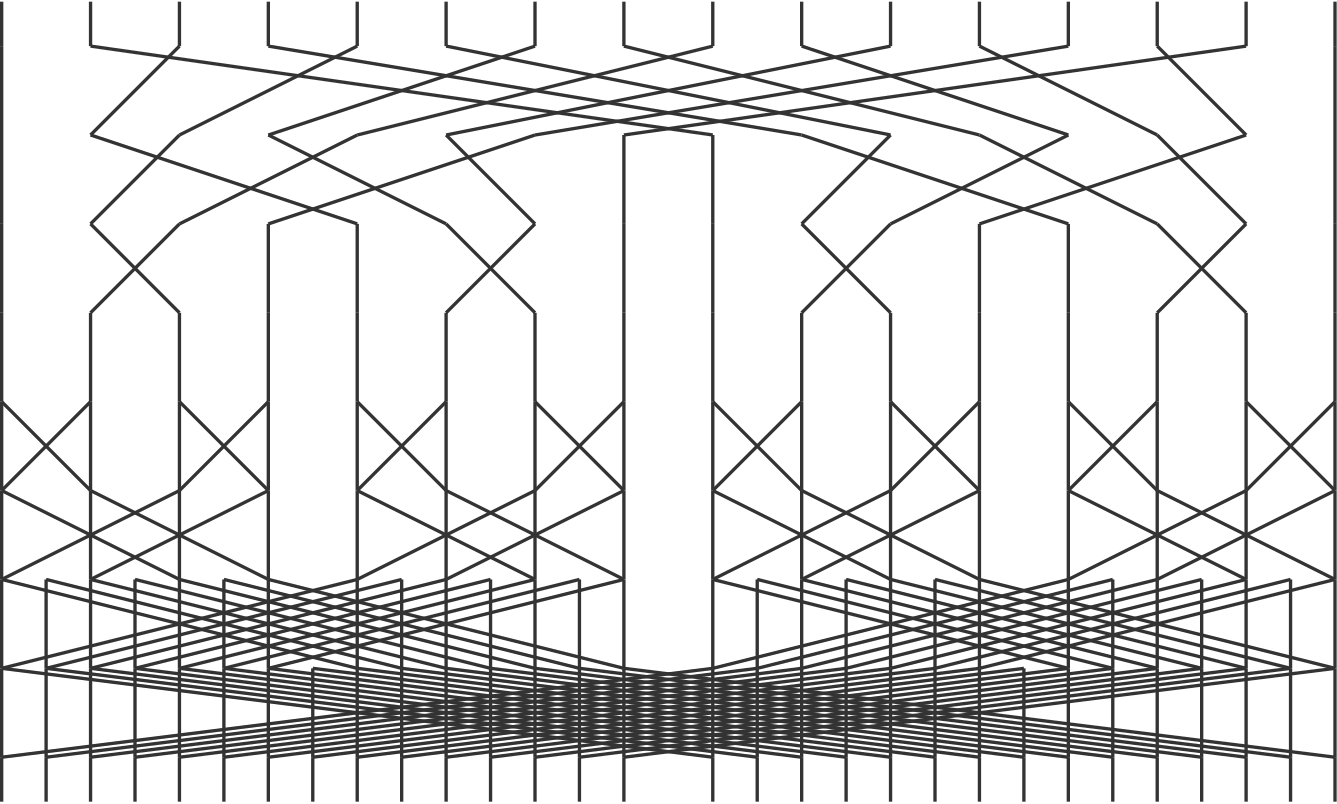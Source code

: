 <?xml version="1.0"?>
<!DOCTYPE ipe SYSTEM "ipe.dtd">
<ipe version="70206" creator="Ipe 7.2.6">
<info created="D:20170124002239" modified="D:20170124004630"/>
<ipestyle name="basic">
<symbol name="arrow/arc(spx)">
<path stroke="sym-stroke" fill="sym-stroke" pen="sym-pen">
0 0 m
-1 0.333 l
-1 -0.333 l
h
</path>
</symbol>
<symbol name="arrow/farc(spx)">
<path stroke="sym-stroke" fill="white" pen="sym-pen">
0 0 m
-1 0.333 l
-1 -0.333 l
h
</path>
</symbol>
<symbol name="arrow/ptarc(spx)">
<path stroke="sym-stroke" fill="sym-stroke" pen="sym-pen">
0 0 m
-1 0.333 l
-0.8 0 l
-1 -0.333 l
h
</path>
</symbol>
<symbol name="arrow/fptarc(spx)">
<path stroke="sym-stroke" fill="white" pen="sym-pen">
0 0 m
-1 0.333 l
-0.8 0 l
-1 -0.333 l
h
</path>
</symbol>
<symbol name="mark/circle(sx)" transformations="translations">
<path fill="sym-stroke">
0.6 0 0 0.6 0 0 e
0.4 0 0 0.4 0 0 e
</path>
</symbol>
<symbol name="mark/disk(sx)" transformations="translations">
<path fill="sym-stroke">
0.6 0 0 0.6 0 0 e
</path>
</symbol>
<symbol name="mark/fdisk(sfx)" transformations="translations">
<group>
<path fill="sym-fill">
0.5 0 0 0.5 0 0 e
</path>
<path fill="sym-stroke" fillrule="eofill">
0.6 0 0 0.6 0 0 e
0.4 0 0 0.4 0 0 e
</path>
</group>
</symbol>
<symbol name="mark/box(sx)" transformations="translations">
<path fill="sym-stroke" fillrule="eofill">
-0.6 -0.6 m
0.6 -0.6 l
0.6 0.6 l
-0.6 0.6 l
h
-0.4 -0.4 m
0.4 -0.4 l
0.4 0.4 l
-0.4 0.4 l
h
</path>
</symbol>
<symbol name="mark/square(sx)" transformations="translations">
<path fill="sym-stroke">
-0.6 -0.6 m
0.6 -0.6 l
0.6 0.6 l
-0.6 0.6 l
h
</path>
</symbol>
<symbol name="mark/fsquare(sfx)" transformations="translations">
<group>
<path fill="sym-fill">
-0.5 -0.5 m
0.5 -0.5 l
0.5 0.5 l
-0.5 0.5 l
h
</path>
<path fill="sym-stroke" fillrule="eofill">
-0.6 -0.6 m
0.6 -0.6 l
0.6 0.6 l
-0.6 0.6 l
h
-0.4 -0.4 m
0.4 -0.4 l
0.4 0.4 l
-0.4 0.4 l
h
</path>
</group>
</symbol>
<symbol name="mark/cross(sx)" transformations="translations">
<group>
<path fill="sym-stroke">
-0.43 -0.57 m
0.57 0.43 l
0.43 0.57 l
-0.57 -0.43 l
h
</path>
<path fill="sym-stroke">
-0.43 0.57 m
0.57 -0.43 l
0.43 -0.57 l
-0.57 0.43 l
h
</path>
</group>
</symbol>
<symbol name="arrow/fnormal(spx)">
<path stroke="sym-stroke" fill="white" pen="sym-pen">
0 0 m
-1 0.333 l
-1 -0.333 l
h
</path>
</symbol>
<symbol name="arrow/pointed(spx)">
<path stroke="sym-stroke" fill="sym-stroke" pen="sym-pen">
0 0 m
-1 0.333 l
-0.8 0 l
-1 -0.333 l
h
</path>
</symbol>
<symbol name="arrow/fpointed(spx)">
<path stroke="sym-stroke" fill="white" pen="sym-pen">
0 0 m
-1 0.333 l
-0.8 0 l
-1 -0.333 l
h
</path>
</symbol>
<symbol name="arrow/linear(spx)">
<path stroke="sym-stroke" pen="sym-pen">
-1 0.333 m
0 0 l
-1 -0.333 l
</path>
</symbol>
<symbol name="arrow/fdouble(spx)">
<path stroke="sym-stroke" fill="white" pen="sym-pen">
0 0 m
-1 0.333 l
-1 -0.333 l
h
-1 0 m
-2 0.333 l
-2 -0.333 l
h
</path>
</symbol>
<symbol name="arrow/double(spx)">
<path stroke="sym-stroke" fill="sym-stroke" pen="sym-pen">
0 0 m
-1 0.333 l
-1 -0.333 l
h
-1 0 m
-2 0.333 l
-2 -0.333 l
h
</path>
</symbol>
<pen name="heavier" value="0.8"/>
<pen name="fat" value="1.2"/>
<pen name="ultrafat" value="2"/>
<symbolsize name="large" value="5"/>
<symbolsize name="small" value="2"/>
<symbolsize name="tiny" value="1.1"/>
<arrowsize name="large" value="10"/>
<arrowsize name="small" value="5"/>
<arrowsize name="tiny" value="3"/>
<color name="red" value="1 0.5 0.5"/>
<color name="green" value="0.5 1 0.5"/>
<color name="blue" value="0.5 0.5 1"/>
<color name="yellow" value="1 1 0.5"/>
<color name="orange" value="1 0.823 0.5"/>
<color name="gold" value="1 0.921 0.5"/>
<color name="dark grey" value="0.2"/>
<color name="light grey" value="0.8"/>
<dashstyle name="dashed" value="[4] 0"/>
<dashstyle name="dotted" value="[1 3] 0"/>
<dashstyle name="dash dotted" value="[4 2 1 2] 0"/>
<dashstyle name="dash dot dotted" value="[4 2 1 2 1 2] 0"/>
<textsize name="large" value="\large"/>
<textsize name="small" value="\small"/>
<textsize name="tiny" value="\tiny"/>
<textsize name="Large" value="\Large"/>
<textsize name="LARGE" value="\LARGE"/>
<textsize name="huge" value="\huge"/>
<textsize name="Huge" value="\Huge"/>
<textsize name="footnote" value="\footnotesize"/>
<textstyle name="center" begin="\begin{center}" end="\end{center}"/>
<textstyle name="itemize" begin="\begin{itemize}" end="\end{itemize}"/>
<textstyle name="item" begin="\begin{itemize}\item{}" end="\end{itemize}"/>
<gridsize name="4 pts" value="4"/>
<gridsize name="8 pts (~3 mm)" value="8"/>
<gridsize name="16 pts (~6 mm)" value="16"/>
<gridsize name="32 pts (~12 mm)" value="32"/>
<gridsize name="10 pts (~3.5 mm)" value="10"/>
<gridsize name="20 pts (~7 mm)" value="20"/>
<gridsize name="14 pts (~5 mm)" value="14"/>
<gridsize name="28 pts (~10 mm)" value="28"/>
<gridsize name="56 pts (~20 mm)" value="56"/>
<anglesize name="90 deg" value="90"/>
<anglesize name="60 deg" value="60"/>
<anglesize name="45 deg" value="45"/>
<anglesize name="30 deg" value="30"/>
<anglesize name="22.5 deg" value="22.5"/>
<tiling name="falling" angle="-60" step="4" width="1"/>
<tiling name="rising" angle="30" step="4" width="1"/>
</ipestyle>
<page>
<layer name="input"/>
<layer name="unzip_1"/>
<layer name="unzip_2"/>
<layer name="unzip_3"/>
<layer name="unzip_4"/>
<layer name="zip_4"/>
<layer name="zip_3"/>
<layer name="zip_2"/>
<layer name="zip_1"/>
<layer name="output"/>
<view layers="input unzip_1 unzip_2 unzip_3 unzip_4 zip_4 zip_3 zip_2 zip_1 output" active="input"/>
<path layer="unzip_1" matrix="1 0 0 1 -16 0" stroke="dark grey" pen="fat">
80 784 m
80 752 l
</path>
<path stroke="dark grey" pen="fat">
544 784 m
544 752 l
</path>
<path stroke="dark grey" pen="fat">
96 784 m
320 752 l
</path>
<path stroke="dark grey" pen="fat">
128 784 m
96 752 l
</path>
<path stroke="dark grey" pen="fat">
480 784 m
512 752 l
</path>
<path stroke="dark grey" pen="fat">
416 784 m
480 752 l
</path>
<path stroke="dark grey" pen="fat">
352 784 m
448 752 l
</path>
<path stroke="dark grey" pen="fat">
288 784 m
416 752 l
</path>
<path stroke="dark grey" pen="fat">
224 784 m
384 752 l
</path>
<path stroke="dark grey" pen="fat">
160 784 m
352 752 l
</path>
<path stroke="dark grey" pen="fat">
128 752 m
192 784 l
</path>
<path stroke="dark grey" pen="fat">
160 752 m
256 784 l
</path>
<path stroke="dark grey" pen="fat">
192 752 m
320 784 l
</path>
<path stroke="dark grey" pen="fat">
224 752 m
384 784 l
</path>
<path stroke="dark grey" pen="fat">
256 752 m
448 784 l
</path>
<path stroke="dark grey" pen="fat">
288 752 m
512 784 l
</path>
<path layer="unzip_2" matrix="1 0 0 1 0 16" stroke="dark grey" pen="fat">
64 736 m
64 704 l
</path>
<path matrix="1 0 0 1 0 16" stroke="dark grey" pen="fat">
288 736 m
288 704 l
</path>
<path matrix="1 0 0 1 0 16" stroke="dark grey" pen="fat">
96 736 m
192 704 l
</path>
<path matrix="1 0 0 1 0 16" stroke="dark grey" pen="fat">
128 736 m
96 704 l
</path>
<path matrix="1 0 0 1 0 16" stroke="dark grey" pen="fat">
160 736 m
224 704 l
</path>
<path matrix="1 0 0 1 0 16" stroke="dark grey" pen="fat">
192 736 m
128 704 l
</path>
<path matrix="1 0 0 1 0 16" stroke="dark grey" pen="fat">
224 736 m
256 704 l
</path>
<path matrix="1 0 0 1 0 16" stroke="dark grey" pen="fat">
256 736 m
160 704 l
</path>
<path layer="unzip_3" matrix="1 0 0 1 0 32" stroke="dark grey" pen="fat">
64 688 m
64 656 l
</path>
<path matrix="1 0 0 1 96 32" stroke="dark grey" pen="fat">
64 688 m
64 656 l
</path>
<path matrix="1 0 0 1 0 32" stroke="dark grey" pen="fat">
96 688 m
128 656 l
</path>
<path matrix="1 0 0 1 0 32" stroke="dark grey" pen="fat">
128 688 m
96 656 l
</path>
<path layer="unzip_4" stroke="dark grey" pen="fat">
64 688 m
64 656 l
</path>
<path matrix="1 0 0 1 32 0" stroke="dark grey" pen="fat">
64 688 m
64 656 l
</path>
<path layer="unzip_2" matrix="1 0 0 1 256 16" stroke="dark grey" pen="fat">
64 736 m
64 704 l
</path>
<path matrix="1 0 0 1 256 16" stroke="dark grey" pen="fat">
288 736 m
288 704 l
</path>
<path matrix="1 0 0 1 256 16" stroke="dark grey" pen="fat">
96 736 m
192 704 l
</path>
<path matrix="1 0 0 1 256 16" stroke="dark grey" pen="fat">
128 736 m
96 704 l
</path>
<path matrix="1 0 0 1 256 16" stroke="dark grey" pen="fat">
160 736 m
224 704 l
</path>
<path matrix="1 0 0 1 256 16" stroke="dark grey" pen="fat">
192 736 m
128 704 l
</path>
<path matrix="1 0 0 1 256 16" stroke="dark grey" pen="fat">
224 736 m
256 704 l
</path>
<path matrix="1 0 0 1 256 16" stroke="dark grey" pen="fat">
256 736 m
160 704 l
</path>
<path layer="unzip_3" matrix="1 0 0 1 128 32" stroke="dark grey" pen="fat">
64 688 m
64 656 l
</path>
<path matrix="1 0 0 1 224 32" stroke="dark grey" pen="fat">
64 688 m
64 656 l
</path>
<path matrix="1 0 0 1 128 32" stroke="dark grey" pen="fat">
96 688 m
128 656 l
</path>
<path matrix="1 0 0 1 128 32" stroke="dark grey" pen="fat">
128 688 m
96 656 l
</path>
<path matrix="1 0 0 1 256 32" stroke="dark grey" pen="fat">
64 688 m
64 656 l
</path>
<path matrix="1 0 0 1 352 32" stroke="dark grey" pen="fat">
64 688 m
64 656 l
</path>
<path matrix="1 0 0 1 256 32" stroke="dark grey" pen="fat">
96 688 m
128 656 l
</path>
<path matrix="1 0 0 1 256 32" stroke="dark grey" pen="fat">
128 688 m
96 656 l
</path>
<path matrix="1 0 0 1 384 32" stroke="dark grey" pen="fat">
64 688 m
64 656 l
</path>
<path matrix="1 0 0 1 480 32" stroke="dark grey" pen="fat">
64 688 m
64 656 l
</path>
<path matrix="1 0 0 1 384 32" stroke="dark grey" pen="fat">
96 688 m
128 656 l
</path>
<path matrix="1 0 0 1 384 32" stroke="dark grey" pen="fat">
128 688 m
96 656 l
</path>
<path layer="unzip_4" matrix="1 0 0 1 64 0" stroke="dark grey" pen="fat">
64 688 m
64 656 l
</path>
<path matrix="1 0 0 1 96 0" stroke="dark grey" pen="fat">
64 688 m
64 656 l
</path>
<path matrix="1 0 0 1 128 0" stroke="dark grey" pen="fat">
64 688 m
64 656 l
</path>
<path matrix="1 0 0 1 160 0" stroke="dark grey" pen="fat">
64 688 m
64 656 l
</path>
<path matrix="1 0 0 1 192 0" stroke="dark grey" pen="fat">
64 688 m
64 656 l
</path>
<path matrix="1 0 0 1 224 0" stroke="dark grey" pen="fat">
64 688 m
64 656 l
</path>
<path matrix="1 0 0 1 256 0" stroke="dark grey" pen="fat">
64 688 m
64 656 l
</path>
<path matrix="1 0 0 1 288 0" stroke="dark grey" pen="fat">
64 688 m
64 656 l
</path>
<path matrix="1 0 0 1 320 0" stroke="dark grey" pen="fat">
64 688 m
64 656 l
</path>
<path matrix="1 0 0 1 352 0" stroke="dark grey" pen="fat">
64 688 m
64 656 l
</path>
<path matrix="1 0 0 1 384 0" stroke="dark grey" pen="fat">
64 688 m
64 656 l
</path>
<path matrix="1 0 0 1 416 0" stroke="dark grey" pen="fat">
64 688 m
64 656 l
</path>
<path matrix="1 0 0 1 448 0" stroke="dark grey" pen="fat">
64 688 m
64 656 l
</path>
<path matrix="1 0 0 1 480 0" stroke="dark grey" pen="fat">
64 688 m
64 656 l
</path>
<path layer="zip_4" matrix="1 0 0 1 0 64" stroke="dark grey" pen="fat">
64 592 m
64 560 l
</path>
<path matrix="1 0 0 1 0 64" stroke="dark grey" pen="fat">
96 592 m
96 560 l
</path>
<path matrix="1 0 0 1 0 64" stroke="dark grey" pen="fat">
64 592 m
96 560 l
</path>
<path matrix="1 0 0 1 0 64" stroke="dark grey" pen="fat">
96 592 m
64 560 l
</path>
<path matrix="1 0 0 1 64 64" stroke="dark grey" pen="fat">
64 592 m
64 560 l
</path>
<path matrix="1 0 0 1 64 64" stroke="dark grey" pen="fat">
96 592 m
96 560 l
</path>
<path matrix="1 0 0 1 64 64" stroke="dark grey" pen="fat">
64 592 m
96 560 l
</path>
<path matrix="1 0 0 1 64 64" stroke="dark grey" pen="fat">
96 592 m
64 560 l
</path>
<path matrix="1 0 0 1 128 64" stroke="dark grey" pen="fat">
64 592 m
64 560 l
</path>
<path matrix="1 0 0 1 128 64" stroke="dark grey" pen="fat">
96 592 m
96 560 l
</path>
<path matrix="1 0 0 1 128 64" stroke="dark grey" pen="fat">
64 592 m
96 560 l
</path>
<path matrix="1 0 0 1 128 64" stroke="dark grey" pen="fat">
96 592 m
64 560 l
</path>
<path matrix="1 0 0 1 192 64" stroke="dark grey" pen="fat">
64 592 m
64 560 l
</path>
<path matrix="1 0 0 1 192 64" stroke="dark grey" pen="fat">
96 592 m
96 560 l
</path>
<path matrix="1 0 0 1 192 64" stroke="dark grey" pen="fat">
64 592 m
96 560 l
</path>
<path matrix="1 0 0 1 192 64" stroke="dark grey" pen="fat">
96 592 m
64 560 l
</path>
<path matrix="1 0 0 1 256 64" stroke="dark grey" pen="fat">
64 592 m
64 560 l
</path>
<path matrix="1 0 0 1 256 64" stroke="dark grey" pen="fat">
96 592 m
96 560 l
</path>
<path matrix="1 0 0 1 256 64" stroke="dark grey" pen="fat">
64 592 m
96 560 l
</path>
<path matrix="1 0 0 1 256 64" stroke="dark grey" pen="fat">
96 592 m
64 560 l
</path>
<path matrix="1 0 0 1 320 64" stroke="dark grey" pen="fat">
64 592 m
64 560 l
</path>
<path matrix="1 0 0 1 320 64" stroke="dark grey" pen="fat">
96 592 m
96 560 l
</path>
<path matrix="1 0 0 1 320 64" stroke="dark grey" pen="fat">
64 592 m
96 560 l
</path>
<path matrix="1 0 0 1 320 64" stroke="dark grey" pen="fat">
96 592 m
64 560 l
</path>
<path matrix="1 0 0 1 384 64" stroke="dark grey" pen="fat">
64 592 m
64 560 l
</path>
<path matrix="1 0 0 1 384 64" stroke="dark grey" pen="fat">
96 592 m
96 560 l
</path>
<path matrix="1 0 0 1 384 64" stroke="dark grey" pen="fat">
64 592 m
96 560 l
</path>
<path matrix="1 0 0 1 384 64" stroke="dark grey" pen="fat">
96 592 m
64 560 l
</path>
<path matrix="1 0 0 1 448 64" stroke="dark grey" pen="fat">
64 592 m
64 560 l
</path>
<path matrix="1 0 0 1 448 64" stroke="dark grey" pen="fat">
96 592 m
96 560 l
</path>
<path matrix="1 0 0 1 448 64" stroke="dark grey" pen="fat">
64 592 m
96 560 l
</path>
<path matrix="1 0 0 1 448 64" stroke="dark grey" pen="fat">
96 592 m
64 560 l
</path>
<path layer="zip_3" matrix="1 0 0 1 0 80" stroke="dark grey" pen="fat">
64 544 m
64 512 l
</path>
<path matrix="1 0 0 1 0 80" stroke="dark grey" pen="fat">
160 544 m
160 512 l
</path>
<path layer="zip_2" matrix="1 0 0 1 0 96" stroke="dark grey" pen="fat">
64 496 m
64 464 l
</path>
<path layer="zip_3" matrix="1 0 0 1 0 80" stroke="dark grey" pen="fat">
128 544 m
64 512 l
</path>
<path matrix="1 0 0 1 0 80" stroke="dark grey" pen="fat">
64 544 m
128 512 l
</path>
<path matrix="1 0 0 1 0 80" stroke="dark grey" pen="fat">
128 544 m
128 512 l
</path>
<path matrix="1 0 0 1 0 80" stroke="dark grey" pen="fat">
96 544 m
160 512 l
</path>
<path matrix="1 0 0 1 0 80" stroke="dark grey" pen="fat">
96 544 m
96 512 l
</path>
<path matrix="1 0 0 1 0 80" stroke="dark grey" pen="fat">
160 544 m
96 512 l
</path>
<path matrix="1 0 0 1 128 80" stroke="dark grey" pen="fat">
64 544 m
64 512 l
</path>
<path matrix="1 0 0 1 128 80" stroke="dark grey" pen="fat">
160 544 m
160 512 l
</path>
<path matrix="1 0 0 1 128 80" stroke="dark grey" pen="fat">
128 544 m
64 512 l
</path>
<path matrix="1 0 0 1 128 80" stroke="dark grey" pen="fat">
64 544 m
128 512 l
</path>
<path matrix="1 0 0 1 128 80" stroke="dark grey" pen="fat">
128 544 m
128 512 l
</path>
<path matrix="1 0 0 1 128 80" stroke="dark grey" pen="fat">
96 544 m
160 512 l
</path>
<path matrix="1 0 0 1 128 80" stroke="dark grey" pen="fat">
96 544 m
96 512 l
</path>
<path matrix="1 0 0 1 128 80" stroke="dark grey" pen="fat">
160 544 m
96 512 l
</path>
<path matrix="1 0 0 1 256 80" stroke="dark grey" pen="fat">
64 544 m
64 512 l
</path>
<path matrix="1 0 0 1 256 80" stroke="dark grey" pen="fat">
160 544 m
160 512 l
</path>
<path matrix="1 0 0 1 256 80" stroke="dark grey" pen="fat">
128 544 m
64 512 l
</path>
<path matrix="1 0 0 1 256 80" stroke="dark grey" pen="fat">
64 544 m
128 512 l
</path>
<path matrix="1 0 0 1 256 80" stroke="dark grey" pen="fat">
128 544 m
128 512 l
</path>
<path matrix="1 0 0 1 256 80" stroke="dark grey" pen="fat">
96 544 m
160 512 l
</path>
<path matrix="1 0 0 1 256 80" stroke="dark grey" pen="fat">
96 544 m
96 512 l
</path>
<path matrix="1 0 0 1 256 80" stroke="dark grey" pen="fat">
160 544 m
96 512 l
</path>
<path matrix="1 0 0 1 384 80" stroke="dark grey" pen="fat">
64 544 m
64 512 l
</path>
<path matrix="1 0 0 1 384 80" stroke="dark grey" pen="fat">
160 544 m
160 512 l
</path>
<path matrix="1 0 0 1 384 80" stroke="dark grey" pen="fat">
128 544 m
64 512 l
</path>
<path matrix="1 0 0 1 384 80" stroke="dark grey" pen="fat">
64 544 m
128 512 l
</path>
<path matrix="1 0 0 1 384 80" stroke="dark grey" pen="fat">
128 544 m
128 512 l
</path>
<path matrix="1 0 0 1 384 80" stroke="dark grey" pen="fat">
96 544 m
160 512 l
</path>
<path matrix="1 0 0 1 384 80" stroke="dark grey" pen="fat">
96 544 m
96 512 l
</path>
<path matrix="1 0 0 1 384 80" stroke="dark grey" pen="fat">
160 544 m
96 512 l
</path>
<path layer="zip_2" matrix="1 0 0 1 0 96" stroke="dark grey" pen="fat">
192 496 m
64 464 l
</path>
<path matrix="1 0 0 1 0 96" stroke="dark grey" pen="fat">
64 496 m
192 464 l
</path>
<path matrix="1 0 0 1 0 96" stroke="dark grey" pen="fat">
192 496 m
192 464 l
</path>
<path matrix="1 0 0 1 16 96" stroke="dark grey" pen="fat">
64 496 m
64 464 l
</path>
<path matrix="1 0 0 1 16 96" stroke="dark grey" pen="fat">
192 496 m
64 464 l
</path>
<path matrix="1 0 0 1 16 96" stroke="dark grey" pen="fat">
64 496 m
192 464 l
</path>
<path matrix="1 0 0 1 16 96" stroke="dark grey" pen="fat">
192 496 m
192 464 l
</path>
<path matrix="1 0 0 1 32 96" stroke="dark grey" pen="fat">
64 496 m
64 464 l
</path>
<path matrix="1 0 0 1 32 96" stroke="dark grey" pen="fat">
192 496 m
64 464 l
</path>
<path matrix="1 0 0 1 32 96" stroke="dark grey" pen="fat">
64 496 m
192 464 l
</path>
<path matrix="1 0 0 1 32 96" stroke="dark grey" pen="fat">
192 496 m
192 464 l
</path>
<path matrix="1 0 0 1 48 96" stroke="dark grey" pen="fat">
64 496 m
64 464 l
</path>
<path matrix="1 0 0 1 48 96" stroke="dark grey" pen="fat">
192 496 m
64 464 l
</path>
<path matrix="1 0 0 1 48 96" stroke="dark grey" pen="fat">
64 496 m
192 464 l
</path>
<path matrix="1 0 0 1 48 96" stroke="dark grey" pen="fat">
192 496 m
192 464 l
</path>
<path matrix="1 0 0 1 64 96" stroke="dark grey" pen="fat">
64 496 m
64 464 l
</path>
<path matrix="1 0 0 1 64 96" stroke="dark grey" pen="fat">
192 496 m
64 464 l
</path>
<path matrix="1 0 0 1 64 96" stroke="dark grey" pen="fat">
64 496 m
192 464 l
</path>
<path matrix="1 0 0 1 64 96" stroke="dark grey" pen="fat">
192 496 m
192 464 l
</path>
<path matrix="1 0 0 1 80 96" stroke="dark grey" pen="fat">
64 496 m
64 464 l
</path>
<path matrix="1 0 0 1 80 96" stroke="dark grey" pen="fat">
192 496 m
64 464 l
</path>
<path matrix="1 0 0 1 80 96" stroke="dark grey" pen="fat">
64 496 m
192 464 l
</path>
<path matrix="1 0 0 1 80 96" stroke="dark grey" pen="fat">
192 496 m
192 464 l
</path>
<path matrix="1 0 0 1 96 96" stroke="dark grey" pen="fat">
64 496 m
64 464 l
</path>
<path matrix="1 0 0 1 96 96" stroke="dark grey" pen="fat">
192 496 m
64 464 l
</path>
<path matrix="1 0 0 1 96 96" stroke="dark grey" pen="fat">
64 496 m
192 464 l
</path>
<path matrix="1 0 0 1 96 96" stroke="dark grey" pen="fat">
192 496 m
192 464 l
</path>
<path matrix="1 0 0 1 256 96" stroke="dark grey" pen="fat">
64 496 m
64 464 l
</path>
<path matrix="1 0 0 1 256 96" stroke="dark grey" pen="fat">
192 496 m
64 464 l
</path>
<path matrix="1 0 0 1 256 96" stroke="dark grey" pen="fat">
64 496 m
192 464 l
</path>
<path matrix="1 0 0 1 256 96" stroke="dark grey" pen="fat">
192 496 m
192 464 l
</path>
<path matrix="1 0 0 1 272 96" stroke="dark grey" pen="fat">
64 496 m
64 464 l
</path>
<path matrix="1 0 0 1 272 96" stroke="dark grey" pen="fat">
192 496 m
64 464 l
</path>
<path matrix="1 0 0 1 272 96" stroke="dark grey" pen="fat">
64 496 m
192 464 l
</path>
<path matrix="1 0 0 1 272 96" stroke="dark grey" pen="fat">
192 496 m
192 464 l
</path>
<path matrix="1 0 0 1 288 96" stroke="dark grey" pen="fat">
64 496 m
64 464 l
</path>
<path matrix="1 0 0 1 288 96" stroke="dark grey" pen="fat">
192 496 m
64 464 l
</path>
<path matrix="1 0 0 1 288 96" stroke="dark grey" pen="fat">
64 496 m
192 464 l
</path>
<path matrix="1 0 0 1 288 96" stroke="dark grey" pen="fat">
192 496 m
192 464 l
</path>
<path matrix="1 0 0 1 304 96" stroke="dark grey" pen="fat">
64 496 m
64 464 l
</path>
<path matrix="1 0 0 1 304 96" stroke="dark grey" pen="fat">
192 496 m
64 464 l
</path>
<path matrix="1 0 0 1 304 96" stroke="dark grey" pen="fat">
64 496 m
192 464 l
</path>
<path matrix="1 0 0 1 304 96" stroke="dark grey" pen="fat">
192 496 m
192 464 l
</path>
<path matrix="1 0 0 1 320 96" stroke="dark grey" pen="fat">
64 496 m
64 464 l
</path>
<path matrix="1 0 0 1 320 96" stroke="dark grey" pen="fat">
192 496 m
64 464 l
</path>
<path matrix="1 0 0 1 320 96" stroke="dark grey" pen="fat">
64 496 m
192 464 l
</path>
<path matrix="1 0 0 1 320 96" stroke="dark grey" pen="fat">
192 496 m
192 464 l
</path>
<path matrix="1 0 0 1 336 96" stroke="dark grey" pen="fat">
64 496 m
64 464 l
</path>
<path matrix="1 0 0 1 336 96" stroke="dark grey" pen="fat">
192 496 m
64 464 l
</path>
<path matrix="1 0 0 1 336 96" stroke="dark grey" pen="fat">
64 496 m
192 464 l
</path>
<path matrix="1 0 0 1 336 96" stroke="dark grey" pen="fat">
192 496 m
192 464 l
</path>
<path matrix="1 0 0 1 352 96" stroke="dark grey" pen="fat">
64 496 m
64 464 l
</path>
<path matrix="1 0 0 1 352 96" stroke="dark grey" pen="fat">
192 496 m
64 464 l
</path>
<path matrix="1 0 0 1 352 96" stroke="dark grey" pen="fat">
64 496 m
192 464 l
</path>
<path matrix="1 0 0 1 352 96" stroke="dark grey" pen="fat">
192 496 m
192 464 l
</path>
<path layer="zip_1" matrix="1 0 0 1 0 112" stroke="dark grey" pen="fat">
64 448 m
64 416 l
</path>
<path matrix="1 0 0 1 0 112" stroke="dark grey" pen="fat">
320 448 m
320 416 l
</path>
<path matrix="1 0 0 1 0 112" stroke="dark grey" pen="fat">
64 448 m
320 416 l
</path>
<path matrix="1 0 0 1 0 112" stroke="dark grey" pen="fat">
320 448 m
64 416 l
</path>
<path matrix="1 0 0 1 16 112" stroke="dark grey" pen="fat">
64 448 m
64 416 l
</path>
<path matrix="1 0 0 1 16 112" stroke="dark grey" pen="fat">
320 448 m
320 416 l
</path>
<path matrix="1 0 0 1 16 112" stroke="dark grey" pen="fat">
64 448 m
320 416 l
</path>
<path matrix="1 0 0 1 16 112" stroke="dark grey" pen="fat">
320 448 m
64 416 l
</path>
<path matrix="1 0 0 1 32 112" stroke="dark grey" pen="fat">
64 448 m
64 416 l
</path>
<path matrix="1 0 0 1 32 112" stroke="dark grey" pen="fat">
320 448 m
320 416 l
</path>
<path matrix="1 0 0 1 32 112" stroke="dark grey" pen="fat">
64 448 m
320 416 l
</path>
<path matrix="1 0 0 1 32 112" stroke="dark grey" pen="fat">
320 448 m
64 416 l
</path>
<path matrix="1 0 0 1 48 112" stroke="dark grey" pen="fat">
64 448 m
64 416 l
</path>
<path matrix="1 0 0 1 48 112" stroke="dark grey" pen="fat">
320 448 m
320 416 l
</path>
<path matrix="1 0 0 1 48 112" stroke="dark grey" pen="fat">
64 448 m
320 416 l
</path>
<path matrix="1 0 0 1 48 112" stroke="dark grey" pen="fat">
320 448 m
64 416 l
</path>
<path matrix="1 0 0 1 64 112" stroke="dark grey" pen="fat">
64 448 m
64 416 l
</path>
<path matrix="1 0 0 1 64 112" stroke="dark grey" pen="fat">
320 448 m
320 416 l
</path>
<path matrix="1 0 0 1 64 112" stroke="dark grey" pen="fat">
64 448 m
320 416 l
</path>
<path matrix="1 0 0 1 64 112" stroke="dark grey" pen="fat">
320 448 m
64 416 l
</path>
<path matrix="1 0 0 1 80 112" stroke="dark grey" pen="fat">
64 448 m
64 416 l
</path>
<path matrix="1 0 0 1 80 112" stroke="dark grey" pen="fat">
320 448 m
320 416 l
</path>
<path matrix="1 0 0 1 80 112" stroke="dark grey" pen="fat">
64 448 m
320 416 l
</path>
<path matrix="1 0 0 1 80 112" stroke="dark grey" pen="fat">
320 448 m
64 416 l
</path>
<path matrix="1 0 0 1 96 112" stroke="dark grey" pen="fat">
64 448 m
64 416 l
</path>
<path matrix="1 0 0 1 96 112" stroke="dark grey" pen="fat">
320 448 m
320 416 l
</path>
<path matrix="1 0 0 1 96 112" stroke="dark grey" pen="fat">
64 448 m
320 416 l
</path>
<path matrix="1 0 0 1 96 112" stroke="dark grey" pen="fat">
320 448 m
64 416 l
</path>
<path matrix="1 0 0 1 112 112" stroke="dark grey" pen="fat">
64 448 m
64 416 l
</path>
<path matrix="1 0 0 1 112 112" stroke="dark grey" pen="fat">
320 448 m
320 416 l
</path>
<path matrix="1 0 0 1 112 112" stroke="dark grey" pen="fat">
64 448 m
320 416 l
</path>
<path matrix="1 0 0 1 112 112" stroke="dark grey" pen="fat">
320 448 m
64 416 l
</path>
<path matrix="1 0 0 1 128 112" stroke="dark grey" pen="fat">
64 448 m
64 416 l
</path>
<path matrix="1 0 0 1 128 112" stroke="dark grey" pen="fat">
320 448 m
320 416 l
</path>
<path matrix="1 0 0 1 128 112" stroke="dark grey" pen="fat">
64 448 m
320 416 l
</path>
<path matrix="1 0 0 1 128 112" stroke="dark grey" pen="fat">
320 448 m
64 416 l
</path>
<path matrix="1 0 0 1 144 112" stroke="dark grey" pen="fat">
64 448 m
64 416 l
</path>
<path matrix="1 0 0 1 144 112" stroke="dark grey" pen="fat">
320 448 m
320 416 l
</path>
<path matrix="1 0 0 1 144 112" stroke="dark grey" pen="fat">
64 448 m
320 416 l
</path>
<path matrix="1 0 0 1 144 112" stroke="dark grey" pen="fat">
320 448 m
64 416 l
</path>
<path matrix="1 0 0 1 160 112" stroke="dark grey" pen="fat">
64 448 m
64 416 l
</path>
<path matrix="1 0 0 1 160 112" stroke="dark grey" pen="fat">
320 448 m
320 416 l
</path>
<path matrix="1 0 0 1 160 112" stroke="dark grey" pen="fat">
64 448 m
320 416 l
</path>
<path matrix="1 0 0 1 160 112" stroke="dark grey" pen="fat">
320 448 m
64 416 l
</path>
<path matrix="1 0 0 1 176 112" stroke="dark grey" pen="fat">
64 448 m
64 416 l
</path>
<path matrix="1 0 0 1 176 112" stroke="dark grey" pen="fat">
320 448 m
320 416 l
</path>
<path matrix="1 0 0 1 176 112" stroke="dark grey" pen="fat">
64 448 m
320 416 l
</path>
<path matrix="1 0 0 1 176 112" stroke="dark grey" pen="fat">
320 448 m
64 416 l
</path>
<path matrix="1 0 0 1 192 112" stroke="dark grey" pen="fat">
64 448 m
64 416 l
</path>
<path matrix="1 0 0 1 192 112" stroke="dark grey" pen="fat">
320 448 m
320 416 l
</path>
<path matrix="1 0 0 1 192 112" stroke="dark grey" pen="fat">
64 448 m
320 416 l
</path>
<path matrix="1 0 0 1 192 112" stroke="dark grey" pen="fat">
320 448 m
64 416 l
</path>
<path matrix="1 0 0 1 208 112" stroke="dark grey" pen="fat">
64 448 m
64 416 l
</path>
<path matrix="1 0 0 1 208 112" stroke="dark grey" pen="fat">
320 448 m
320 416 l
</path>
<path matrix="1 0 0 1 208 112" stroke="dark grey" pen="fat">
64 448 m
320 416 l
</path>
<path matrix="1 0 0 1 208 112" stroke="dark grey" pen="fat">
320 448 m
64 416 l
</path>
<path matrix="1 0 0 1 224 112" stroke="dark grey" pen="fat">
64 448 m
64 416 l
</path>
<path matrix="1 0 0 1 224 112" stroke="dark grey" pen="fat">
320 448 m
320 416 l
</path>
<path matrix="1 0 0 1 224 112" stroke="dark grey" pen="fat">
64 448 m
320 416 l
</path>
<path matrix="1 0 0 1 224 112" stroke="dark grey" pen="fat">
320 448 m
64 416 l
</path>
<path layer="input" stroke="dark grey" pen="fat">
64 784 m
64 800 l
</path>
<path stroke="dark grey" pen="fat">
96 784 m
96 800 l
</path>
<path stroke="dark grey" pen="fat">
128 784 m
128 800 l
</path>
<path stroke="dark grey" pen="fat">
160 784 m
160 800 l
</path>
<path stroke="dark grey" pen="fat">
192 784 m
192 800 l
</path>
<path stroke="dark grey" pen="fat">
224 784 m
224 800 l
</path>
<path stroke="dark grey" pen="fat">
256 784 m
256 800 l
</path>
<path stroke="dark grey" pen="fat">
288 784 m
288 800 l
</path>
<path stroke="dark grey" pen="fat">
320 784 m
320 800 l
</path>
<path stroke="dark grey" pen="fat">
352 784 m
352 800 l
</path>
<path stroke="dark grey" pen="fat">
384 784 m
384 800 l
</path>
<path stroke="dark grey" pen="fat">
416 784 m
416 800 l
</path>
<path stroke="dark grey" pen="fat">
448 784 m
448 800 l
</path>
<path matrix="1 0 0 1 32 0" stroke="dark grey" pen="fat">
448 784 m
448 800 l
</path>
<path matrix="1 0 0 1 64 0" stroke="dark grey" pen="fat">
448 784 m
448 800 l
</path>
<path matrix="1 0 0 1 96 0" stroke="dark grey" pen="fat">
448 784 m
448 800 l
</path>
<path layer="output" matrix="1 0 0 1 -384 -272" stroke="dark grey" pen="fat">
448 784 m
448 800 l
</path>
<path matrix="1 0 0 1 -368 -272" stroke="dark grey" pen="fat">
448 784 m
448 800 l
</path>
<path matrix="1 0 0 1 -352 -272" stroke="dark grey" pen="fat">
448 784 m
448 800 l
</path>
<path matrix="1 0 0 1 -336 -272" stroke="dark grey" pen="fat">
448 784 m
448 800 l
</path>
<path matrix="1 0 0 1 -320 -272" stroke="dark grey" pen="fat">
448 784 m
448 800 l
</path>
<path matrix="1 0 0 1 -304 -272" stroke="dark grey" pen="fat">
448 784 m
448 800 l
</path>
<path matrix="1 0 0 1 -288 -272" stroke="dark grey" pen="fat">
448 784 m
448 800 l
</path>
<path matrix="1 0 0 1 -272 -272" stroke="dark grey" pen="fat">
448 784 m
448 800 l
</path>
<path matrix="1 0 0 1 -256 -272" stroke="dark grey" pen="fat">
448 784 m
448 800 l
</path>
<path matrix="1 0 0 1 -240 -272" stroke="dark grey" pen="fat">
448 784 m
448 800 l
</path>
<path matrix="1 0 0 1 -224 -272" stroke="dark grey" pen="fat">
448 784 m
448 800 l
</path>
<path matrix="1 0 0 1 -208 -272" stroke="dark grey" pen="fat">
448 784 m
448 800 l
</path>
<path matrix="1 0 0 1 -192 -272" stroke="dark grey" pen="fat">
448 784 m
448 800 l
</path>
<path matrix="1 0 0 1 -176 -272" stroke="dark grey" pen="fat">
448 784 m
448 800 l
</path>
<path matrix="1 0 0 1 -160 -272" stroke="dark grey" pen="fat">
448 784 m
448 800 l
</path>
<path matrix="1 0 0 1 -128 -272" stroke="dark grey" pen="fat">
448 784 m
448 800 l
</path>
<path matrix="1 0 0 1 -112 -272" stroke="dark grey" pen="fat">
448 784 m
448 800 l
</path>
<path matrix="1 0 0 1 -96 -272" stroke="dark grey" pen="fat">
448 784 m
448 800 l
</path>
<path matrix="1 0 0 1 -80 -272" stroke="dark grey" pen="fat">
448 784 m
448 800 l
</path>
<path matrix="1 0 0 1 -64 -272" stroke="dark grey" pen="fat">
448 784 m
448 800 l
</path>
<path matrix="1 0 0 1 -48 -272" stroke="dark grey" pen="fat">
448 784 m
448 800 l
</path>
<path matrix="1 0 0 1 -32 -272" stroke="dark grey" pen="fat">
448 784 m
448 800 l
</path>
<path matrix="1 0 0 1 -16 -272" stroke="dark grey" pen="fat">
448 784 m
448 800 l
</path>
<path matrix="1 0 0 1 0 -272" stroke="dark grey" pen="fat">
448 784 m
448 800 l
</path>
<path matrix="1 0 0 1 16 -272" stroke="dark grey" pen="fat">
448 784 m
448 800 l
</path>
<path matrix="1 0 0 1 32 -272" stroke="dark grey" pen="fat">
448 784 m
448 800 l
</path>
<path matrix="1 0 0 1 48 -272" stroke="dark grey" pen="fat">
448 784 m
448 800 l
</path>
<path matrix="1 0 0 1 64 -272" stroke="dark grey" pen="fat">
448 784 m
448 800 l
</path>
<path matrix="1 0 0 1 80 -272" stroke="dark grey" pen="fat">
448 784 m
448 800 l
</path>
<path matrix="1 0 0 1 96 -272" stroke="dark grey" pen="fat">
448 784 m
448 800 l
</path>
</page>
</ipe>
